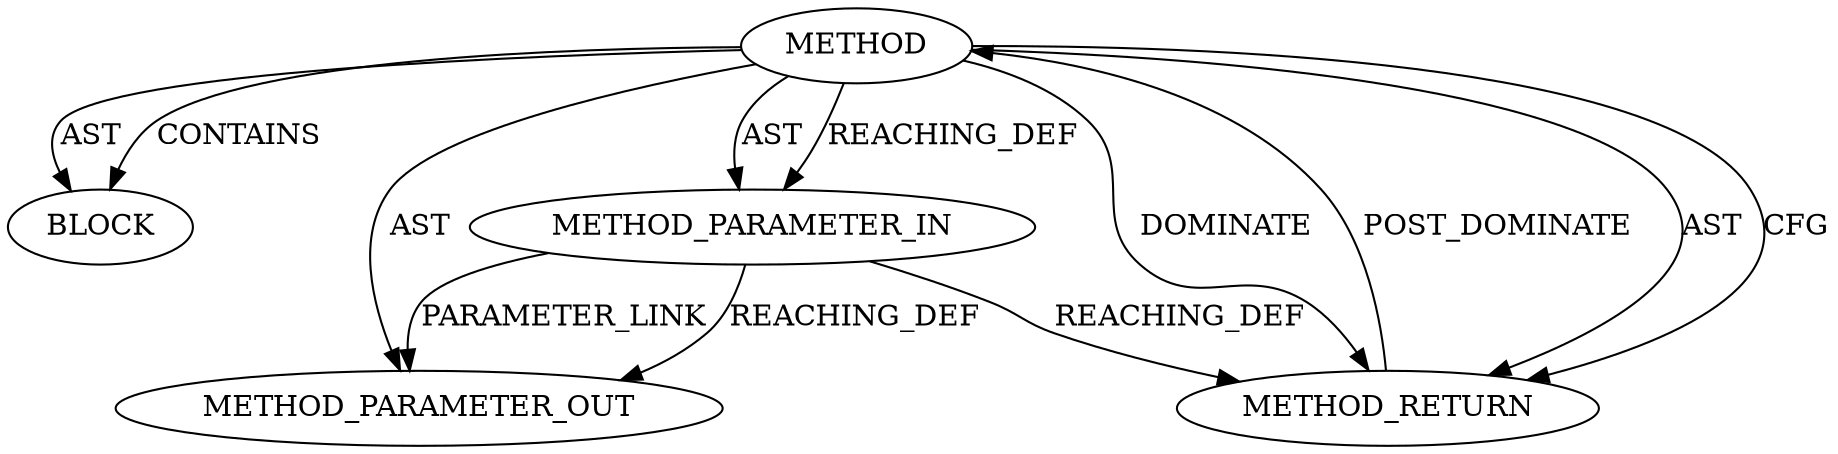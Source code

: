 digraph {
  26768 [label=BLOCK ORDER=1 ARGUMENT_INDEX=1 CODE="<empty>" TYPE_FULL_NAME="ANY"]
  26767 [label=METHOD_PARAMETER_IN ORDER=1 CODE="p1" IS_VARIADIC=false TYPE_FULL_NAME="ANY" EVALUATION_STRATEGY="BY_VALUE" INDEX=1 NAME="p1"]
  27705 [label=METHOD_PARAMETER_OUT ORDER=1 CODE="p1" IS_VARIADIC=false TYPE_FULL_NAME="ANY" EVALUATION_STRATEGY="BY_VALUE" INDEX=1 NAME="p1"]
  26766 [label=METHOD AST_PARENT_TYPE="NAMESPACE_BLOCK" AST_PARENT_FULL_NAME="<global>" ORDER=0 CODE="<empty>" FULL_NAME="SSL_USE_SIGALGS" IS_EXTERNAL=true FILENAME="<empty>" SIGNATURE="" NAME="SSL_USE_SIGALGS"]
  26769 [label=METHOD_RETURN ORDER=2 CODE="RET" TYPE_FULL_NAME="ANY" EVALUATION_STRATEGY="BY_VALUE"]
  26767 -> 26769 [label=REACHING_DEF VARIABLE="p1"]
  26766 -> 26769 [label=AST ]
  26769 -> 26766 [label=POST_DOMINATE ]
  26766 -> 26769 [label=CFG ]
  26766 -> 26769 [label=DOMINATE ]
  26766 -> 26768 [label=CONTAINS ]
  26767 -> 27705 [label=PARAMETER_LINK ]
  26766 -> 26767 [label=REACHING_DEF VARIABLE=""]
  26766 -> 26768 [label=AST ]
  26766 -> 26767 [label=AST ]
  26767 -> 27705 [label=REACHING_DEF VARIABLE="p1"]
  26766 -> 27705 [label=AST ]
}
